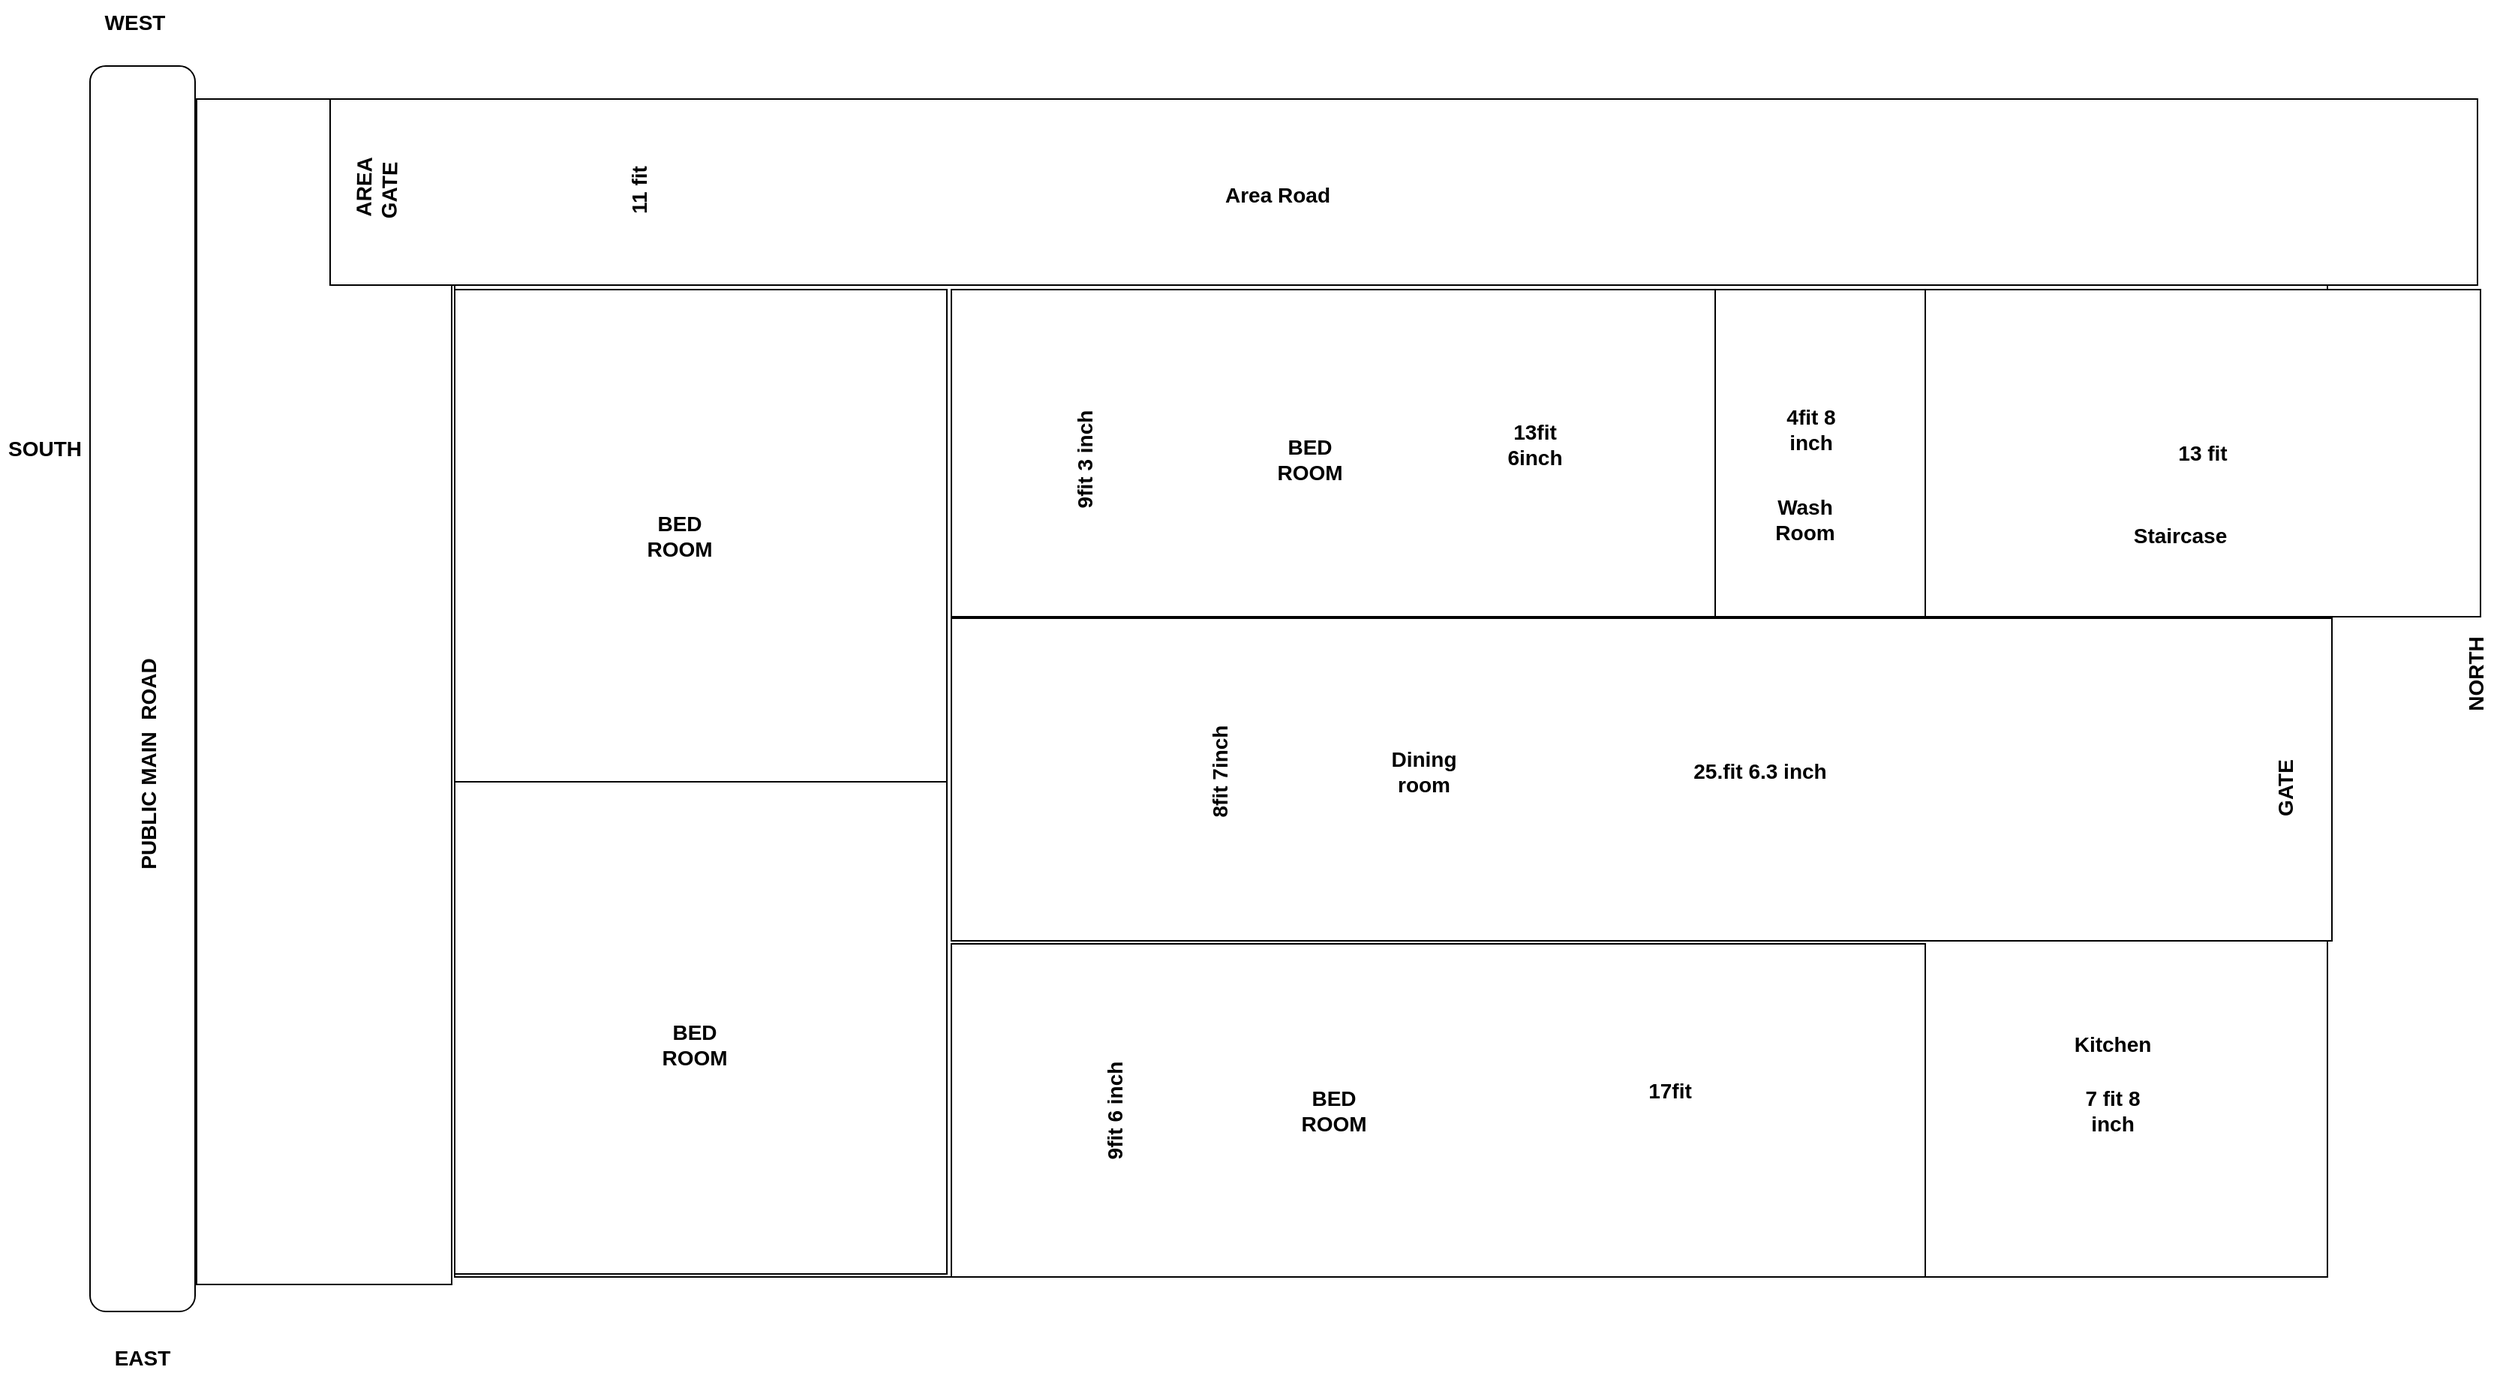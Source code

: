 <mxfile version="26.2.2">
  <diagram name="Page-1" id="KPouFY5jENLB8fUOII4G">
    <mxGraphModel dx="2370" dy="2625" grid="1" gridSize="10" guides="1" tooltips="1" connect="1" arrows="1" fold="1" page="1" pageScale="1" pageWidth="850" pageHeight="1100" math="0" shadow="0">
      <root>
        <mxCell id="0" />
        <mxCell id="1" parent="0" />
        <mxCell id="4CRqliBf5WWVCHQqqkXn-2" value="" style="rounded=1;whiteSpace=wrap;html=1;fontSize=14;fontStyle=1" parent="1" vertex="1">
          <mxGeometry x="60" y="40" width="70" height="830" as="geometry" />
        </mxCell>
        <mxCell id="4CRqliBf5WWVCHQqqkXn-3" value="WEST" style="text;html=1;align=center;verticalAlign=middle;whiteSpace=wrap;rounded=0;fontSize=14;fontStyle=1" parent="1" vertex="1">
          <mxGeometry x="60" y="-4" width="60" height="30" as="geometry" />
        </mxCell>
        <mxCell id="4CRqliBf5WWVCHQqqkXn-4" value="EAST" style="text;html=1;align=center;verticalAlign=middle;whiteSpace=wrap;rounded=0;fontSize=14;fontStyle=1" parent="1" vertex="1">
          <mxGeometry x="65" y="886" width="60" height="30" as="geometry" />
        </mxCell>
        <mxCell id="4CRqliBf5WWVCHQqqkXn-5" value="SOUTH" style="text;html=1;align=center;verticalAlign=middle;whiteSpace=wrap;rounded=0;fontStyle=1;fontSize=14;" parent="1" vertex="1">
          <mxGeometry y="280" width="60" height="30" as="geometry" />
        </mxCell>
        <mxCell id="4CRqliBf5WWVCHQqqkXn-6" value="NORTH" style="text;html=1;align=center;verticalAlign=middle;whiteSpace=wrap;rounded=0;rotation=-90;fontStyle=1;fontSize=14;" parent="1" vertex="1">
          <mxGeometry x="1620" y="430" width="60" height="30" as="geometry" />
        </mxCell>
        <mxCell id="4CRqliBf5WWVCHQqqkXn-19" value="" style="rounded=0;whiteSpace=wrap;html=1;fontSize=14;fontStyle=1" parent="1" vertex="1">
          <mxGeometry x="303" y="63" width="1248" height="784" as="geometry" />
        </mxCell>
        <mxCell id="4CRqliBf5WWVCHQqqkXn-24" value="" style="whiteSpace=wrap;html=1;aspect=fixed;fontSize=14;fontStyle=1" parent="1" vertex="1">
          <mxGeometry x="303" y="189" width="328" height="328" as="geometry" />
        </mxCell>
        <mxCell id="4CRqliBf5WWVCHQqqkXn-27" value="" style="whiteSpace=wrap;html=1;aspect=fixed;fontSize=14;fontStyle=1" parent="1" vertex="1">
          <mxGeometry x="303" y="517" width="328" height="328" as="geometry" />
        </mxCell>
        <mxCell id="4CRqliBf5WWVCHQqqkXn-34" value="PUBLIC MAIN&amp;nbsp; ROAD" style="text;html=1;align=center;verticalAlign=middle;whiteSpace=wrap;rounded=0;rotation=-90;fontSize=14;fontStyle=1" parent="1" vertex="1">
          <mxGeometry x="-40" y="490" width="278" height="30" as="geometry" />
        </mxCell>
        <mxCell id="4CRqliBf5WWVCHQqqkXn-35" value="" style="rounded=0;whiteSpace=wrap;html=1;fontSize=14;fontStyle=1" parent="1" vertex="1">
          <mxGeometry x="634" y="408" width="920" height="215" as="geometry" />
        </mxCell>
        <mxCell id="4CRqliBf5WWVCHQqqkXn-37" value="8fit 7inch" style="text;html=1;align=center;verticalAlign=middle;whiteSpace=wrap;rounded=0;fontSize=14;fontStyle=1;rotation=-90;" parent="1" vertex="1">
          <mxGeometry x="743" y="495" width="140" height="30" as="geometry" />
        </mxCell>
        <mxCell id="4CRqliBf5WWVCHQqqkXn-38" value="25.fit 6.3 inch" style="text;html=1;align=center;verticalAlign=middle;whiteSpace=wrap;rounded=0;fontSize=14;fontStyle=1" parent="1" vertex="1">
          <mxGeometry x="1033" y="495" width="280" height="30" as="geometry" />
        </mxCell>
        <mxCell id="4CRqliBf5WWVCHQqqkXn-43" value="" style="rounded=0;whiteSpace=wrap;html=1;fontSize=14;fontStyle=1" parent="1" vertex="1">
          <mxGeometry x="634" y="625" width="649" height="222" as="geometry" />
        </mxCell>
        <mxCell id="4CRqliBf5WWVCHQqqkXn-44" value="9fit 6 inch" style="text;html=1;align=center;verticalAlign=middle;whiteSpace=wrap;rounded=0;rotation=-90;fontSize=14;fontStyle=1" parent="1" vertex="1">
          <mxGeometry x="693" y="721" width="100" height="30" as="geometry" />
        </mxCell>
        <mxCell id="4CRqliBf5WWVCHQqqkXn-47" value="17fit" style="text;html=1;align=center;verticalAlign=middle;whiteSpace=wrap;rounded=0;fontSize=14;fontStyle=1" parent="1" vertex="1">
          <mxGeometry x="1083" y="708" width="60" height="30" as="geometry" />
        </mxCell>
        <mxCell id="4CRqliBf5WWVCHQqqkXn-48" value="" style="rounded=0;whiteSpace=wrap;html=1;fontSize=14;fontStyle=1" parent="1" vertex="1">
          <mxGeometry x="634" y="189" width="509" height="218" as="geometry" />
        </mxCell>
        <mxCell id="4CRqliBf5WWVCHQqqkXn-49" value="9fit 3 inch" style="text;html=1;align=center;verticalAlign=middle;whiteSpace=wrap;rounded=0;rotation=-90;fontSize=14;fontStyle=1" parent="1" vertex="1">
          <mxGeometry x="673" y="287" width="100" height="30" as="geometry" />
        </mxCell>
        <mxCell id="4CRqliBf5WWVCHQqqkXn-50" value="13fit 6inch" style="text;html=1;align=center;verticalAlign=middle;whiteSpace=wrap;rounded=0;fontSize=14;fontStyle=1" parent="1" vertex="1">
          <mxGeometry x="993" y="277" width="60" height="30" as="geometry" />
        </mxCell>
        <mxCell id="4CRqliBf5WWVCHQqqkXn-51" value="" style="rounded=0;whiteSpace=wrap;html=1;fontSize=14;fontStyle=1" parent="1" vertex="1">
          <mxGeometry x="1143" y="189" width="140" height="218" as="geometry" />
        </mxCell>
        <mxCell id="4CRqliBf5WWVCHQqqkXn-52" value="4fit 8 inch" style="text;html=1;align=center;verticalAlign=middle;whiteSpace=wrap;rounded=0;fontSize=14;fontStyle=1" parent="1" vertex="1">
          <mxGeometry x="1177" y="267" width="60" height="30" as="geometry" />
        </mxCell>
        <mxCell id="4CRqliBf5WWVCHQqqkXn-53" value="7 fit 8 inch" style="text;html=1;align=center;verticalAlign=middle;whiteSpace=wrap;rounded=0;fontSize=14;fontStyle=1" parent="1" vertex="1">
          <mxGeometry x="1378" y="721" width="60" height="30" as="geometry" />
        </mxCell>
        <mxCell id="4CRqliBf5WWVCHQqqkXn-54" value="GATE" style="text;html=1;align=center;verticalAlign=middle;whiteSpace=wrap;rounded=0;rotation=-90;fontSize=14;fontStyle=1" parent="1" vertex="1">
          <mxGeometry x="1473" y="506" width="100" height="30" as="geometry" />
        </mxCell>
        <mxCell id="4CRqliBf5WWVCHQqqkXn-55" value="" style="rounded=0;whiteSpace=wrap;html=1;fontSize=14;fontStyle=1" parent="1" vertex="1">
          <mxGeometry x="1283" y="189" width="370" height="218" as="geometry" />
        </mxCell>
        <mxCell id="4CRqliBf5WWVCHQqqkXn-56" value="13 fit" style="text;html=1;align=center;verticalAlign=middle;whiteSpace=wrap;rounded=0;fontSize=14;fontStyle=1" parent="1" vertex="1">
          <mxGeometry x="1438" y="283" width="60" height="30" as="geometry" />
        </mxCell>
        <mxCell id="4CRqliBf5WWVCHQqqkXn-58" value="Kitchen" style="text;html=1;align=center;verticalAlign=middle;whiteSpace=wrap;rounded=0;fontSize=14;fontStyle=1" parent="1" vertex="1">
          <mxGeometry x="1378" y="677" width="60" height="30" as="geometry" />
        </mxCell>
        <mxCell id="4CRqliBf5WWVCHQqqkXn-59" value="Wash Room" style="text;html=1;align=center;verticalAlign=middle;whiteSpace=wrap;rounded=0;fontSize=14;fontStyle=1" parent="1" vertex="1">
          <mxGeometry x="1173" y="327" width="60" height="30" as="geometry" />
        </mxCell>
        <mxCell id="4CRqliBf5WWVCHQqqkXn-60" value="Staircase" style="text;html=1;align=center;verticalAlign=middle;whiteSpace=wrap;rounded=0;fontSize=14;fontStyle=1" parent="1" vertex="1">
          <mxGeometry x="1423" y="338" width="60" height="30" as="geometry" />
        </mxCell>
        <mxCell id="4CRqliBf5WWVCHQqqkXn-61" value="BED ROOM" style="text;html=1;align=center;verticalAlign=middle;whiteSpace=wrap;rounded=0;fontSize=14;fontStyle=1" parent="1" vertex="1">
          <mxGeometry x="423" y="338" width="60" height="30" as="geometry" />
        </mxCell>
        <mxCell id="4CRqliBf5WWVCHQqqkXn-62" value="BED ROOM" style="text;html=1;align=center;verticalAlign=middle;whiteSpace=wrap;rounded=0;fontSize=14;fontStyle=1" parent="1" vertex="1">
          <mxGeometry x="433" y="677" width="60" height="30" as="geometry" />
        </mxCell>
        <mxCell id="4CRqliBf5WWVCHQqqkXn-63" value="BED ROOM" style="text;html=1;align=center;verticalAlign=middle;whiteSpace=wrap;rounded=0;fontSize=14;fontStyle=1" parent="1" vertex="1">
          <mxGeometry x="843" y="287" width="60" height="30" as="geometry" />
        </mxCell>
        <mxCell id="4CRqliBf5WWVCHQqqkXn-64" value="BED ROOM" style="text;html=1;align=center;verticalAlign=middle;whiteSpace=wrap;rounded=0;fontSize=14;fontStyle=1" parent="1" vertex="1">
          <mxGeometry x="858.5" y="721" width="60" height="30" as="geometry" />
        </mxCell>
        <mxCell id="4CRqliBf5WWVCHQqqkXn-65" value="Dining room" style="text;html=1;align=center;verticalAlign=middle;whiteSpace=wrap;rounded=0;fontSize=14;fontStyle=1" parent="1" vertex="1">
          <mxGeometry x="918.5" y="495" width="60" height="30" as="geometry" />
        </mxCell>
        <mxCell id="ySoQRKo-TK0MONDgtf1Y-1" value="" style="rounded=0;whiteSpace=wrap;html=1;" vertex="1" parent="1">
          <mxGeometry x="131" y="62" width="170" height="790" as="geometry" />
        </mxCell>
        <mxCell id="ySoQRKo-TK0MONDgtf1Y-3" value="" style="rounded=0;html=1;fontSize=14;fontStyle=1;whiteSpace=wrap;textShadow=0;" vertex="1" parent="1">
          <mxGeometry x="220" y="62" width="1431" height="124" as="geometry" />
        </mxCell>
        <mxCell id="ySoQRKo-TK0MONDgtf1Y-4" value="&amp;nbsp;AREA GATE" style="text;html=1;align=center;verticalAlign=middle;whiteSpace=wrap;rounded=0;rotation=-89;fontSize=14;fontStyle=1" vertex="1" parent="1">
          <mxGeometry x="220" y="107.5" width="60" height="30" as="geometry" />
        </mxCell>
        <mxCell id="ySoQRKo-TK0MONDgtf1Y-5" value="11 fit" style="text;html=1;align=center;verticalAlign=middle;whiteSpace=wrap;rounded=0;rotation=-90;fontStyle=1;fontSize=14;" vertex="1" parent="1">
          <mxGeometry x="393" y="107.5" width="65" height="30" as="geometry" />
        </mxCell>
        <mxCell id="ySoQRKo-TK0MONDgtf1Y-6" value="Area Road" style="text;html=1;align=center;verticalAlign=middle;whiteSpace=wrap;rounded=0;fontSize=14;fontStyle=1" vertex="1" parent="1">
          <mxGeometry x="778.5" y="110.5" width="144.5" height="30" as="geometry" />
        </mxCell>
      </root>
    </mxGraphModel>
  </diagram>
</mxfile>
